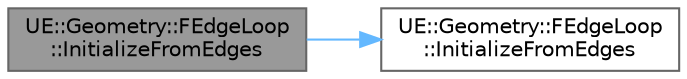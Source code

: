 digraph "UE::Geometry::FEdgeLoop::InitializeFromEdges"
{
 // INTERACTIVE_SVG=YES
 // LATEX_PDF_SIZE
  bgcolor="transparent";
  edge [fontname=Helvetica,fontsize=10,labelfontname=Helvetica,labelfontsize=10];
  node [fontname=Helvetica,fontsize=10,shape=box,height=0.2,width=0.4];
  rankdir="LR";
  Node1 [id="Node000001",label="UE::Geometry::FEdgeLoop\l::InitializeFromEdges",height=0.2,width=0.4,color="gray40", fillcolor="grey60", style="filled", fontcolor="black",tooltip="Construct an FEdgeLoop from a list of edges of the mesh."];
  Node1 -> Node2 [id="edge1_Node000001_Node000002",color="steelblue1",style="solid",tooltip=" "];
  Node2 [id="Node000002",label="UE::Geometry::FEdgeLoop\l::InitializeFromEdges",height=0.2,width=0.4,color="grey40", fillcolor="white", style="filled",URL="$da/dd6/classUE_1_1Geometry_1_1FEdgeLoop.html#abf057c161686a51a9adcaac91674b50c",tooltip="Construct an FEdgeLoop from a list of edges of the mesh."];
}
